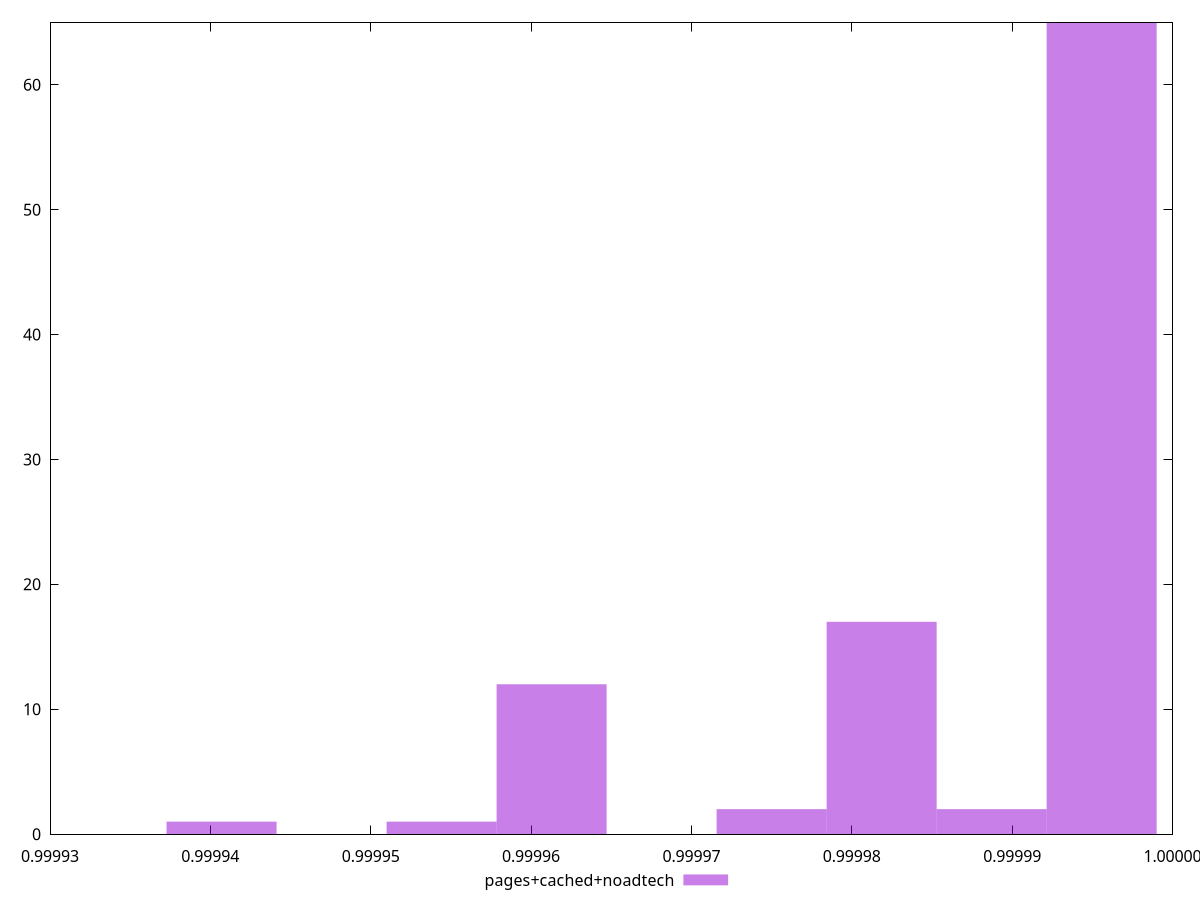 $_pagesCachedNoadtech <<EOF
0.9999955823302219 65
0.9999612802239833 12
0.9999887219089741 2
0.9999818614877265 17
0.9999750010664787 2
0.9999544198027356 1
0.9999406989602402 1
EOF
set key outside below
set terminal pngcairo
set output "report_00006_2020-11-02T20-21-41.718Z/max-potential-fid/pages+cached+noadtech//hist.png"
set yrange [0:65]
set boxwidth 0.000006860421247711847
set style fill transparent solid 0.5 noborder
plot $_pagesCachedNoadtech title "pages+cached+noadtech" with boxes ,